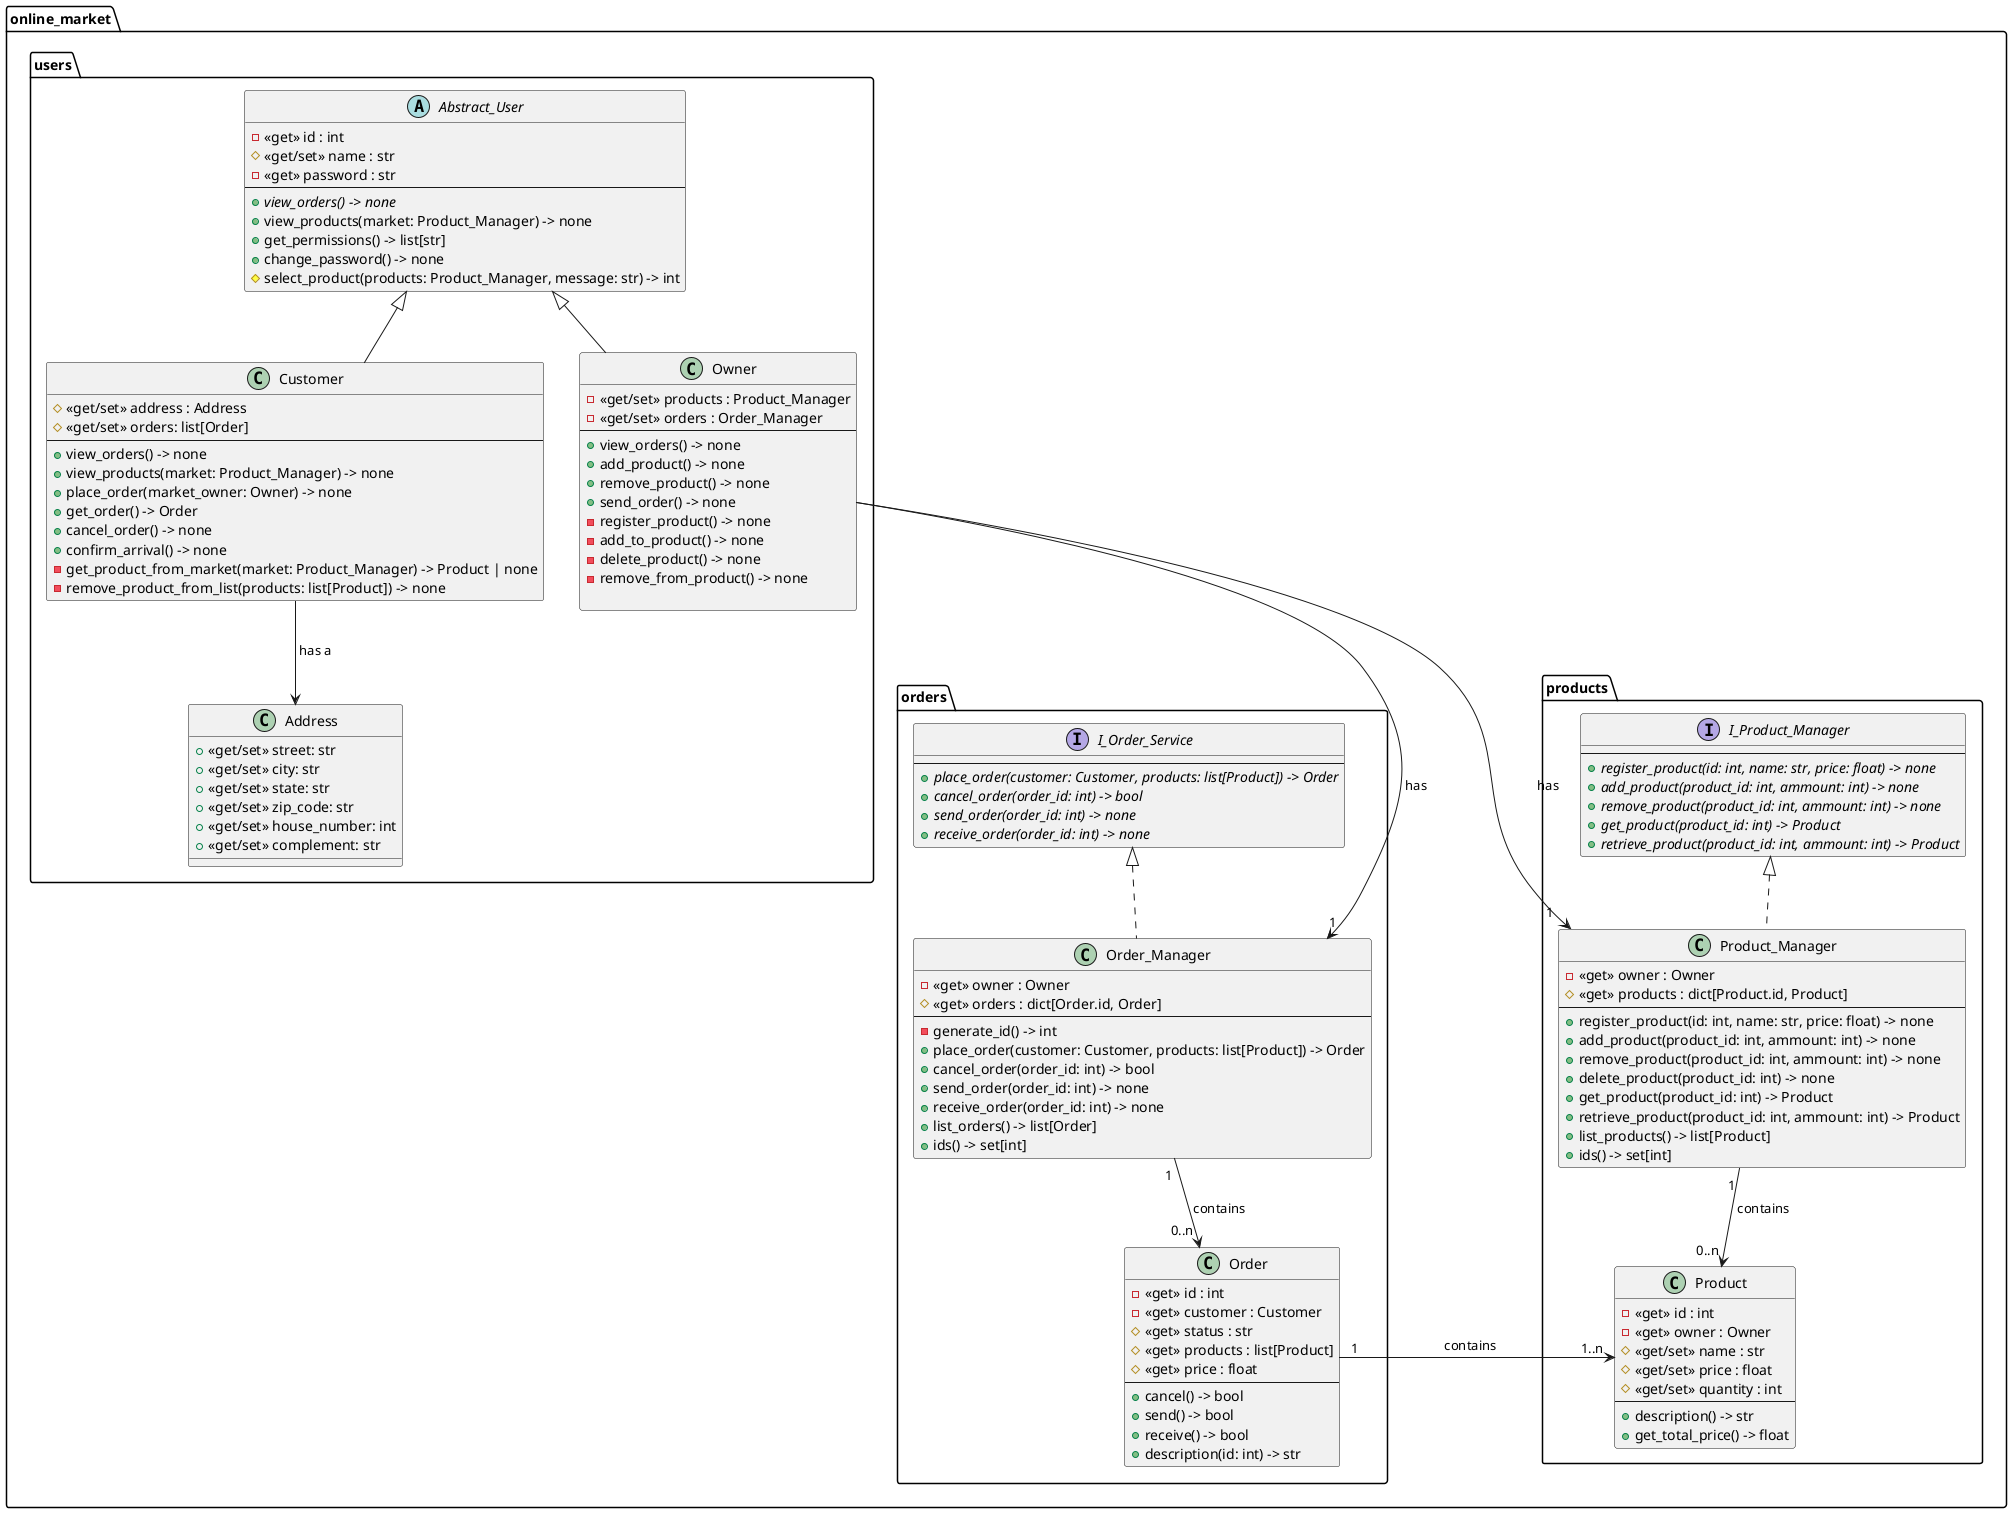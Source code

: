 @startuml online_market

package online_market {
    package orders {
        interface I_Order_Service {
            --
            + {abstract} place_order(customer: Customer, products: list[Product]) -> Order
            + {abstract} cancel_order(order_id: int) -> bool
            + {abstract} send_order(order_id: int) -> none
            + {abstract} receive_order(order_id: int) -> none
        }

        class Order_Manager {
            - «get» owner : Owner
            # «get» orders : dict[Order.id, Order]
            --
            - generate_id() -> int
            + place_order(customer: Customer, products: list[Product]) -> Order
            + cancel_order(order_id: int) -> bool
            + send_order(order_id: int) -> none
            + receive_order(order_id: int) -> none
            + list_orders() -> list[Order]
            + ids() -> set[int]
        }

        class Order {
            - «get» id : int
            - «get» customer : Customer
            # «get» status : str
            # «get» products : list[Product]
            # «get» price : float
            --
            + cancel() -> bool
            + send() -> bool
            + receive() -> bool
            + description(id: int) -> str
        }
        
    }

    package products {
        interface I_Product_Manager {
            --
            + {abstract} register_product(id: int, name: str, price: float) -> none
            + {abstract} add_product(product_id: int, ammount: int) -> none
            + {abstract} remove_product(product_id: int, ammount: int) -> none
            + {abstract} get_product(product_id: int) -> Product
            + {abstract} retrieve_product(product_id: int, ammount: int) -> Product
        }

        class Product_Manager {
            - «get» owner : Owner
            # «get» products : dict[Product.id, Product]
            --
            + register_product(id: int, name: str, price: float) -> none
            + add_product(product_id: int, ammount: int) -> none
            + remove_product(product_id: int, ammount: int) -> none
            + delete_product(product_id: int) -> none
            + get_product(product_id: int) -> Product
            + retrieve_product(product_id: int, ammount: int) -> Product
            + list_products() -> list[Product]
            + ids() -> set[int]
        }

        class Product {
            - «get» id : int
            - «get» owner : Owner
            # «get/set» name : str 
            # «get/set» price : float
            # «get/set» quantity : int
            --
            + description() -> str
            + get_total_price() -> float
        }
    }

    package users {
        abstract class Abstract_User {
            - «get» id : int
            # «get/set» name : str
            - «get» password : str 
            --
            + {abstract} view_orders() -> none
            + view_products(market: Product_Manager) -> none
            + get_permissions() -> list[str]
            + change_password() -> none
            # select_product(products: Product_Manager, message: str) -> int
        }

        class Owner {
            - «get/set» products : Product_Manager
            - «get/set» orders : Order_Manager
            --
            + view_orders() -> none
            + add_product() -> none
            + remove_product() -> none
            + send_order() -> none
            - register_product() -> none
            - add_to_product() -> none
            - delete_product() -> none
            - remove_from_product() -> none

        }

        class Customer {
            # «get/set» address : Address
            # «get/set» orders: list[Order]
            --
            + view_orders() -> none
            + view_products(market: Product_Manager) -> none
            + place_order(market_owner: Owner) -> none
            + get_order() -> Order
            + cancel_order() -> none
            + confirm_arrival() -> none
            - get_product_from_market(market: Product_Manager) -> Product | none
            - remove_product_from_list(products: list[Product]) -> none
        }

        class Address {
            + «get/set» street: str
            + «get/set» city: str
            + «get/set» state: str
            + «get/set» zip_code: str
            + «get/set» house_number: int
            + «get/set» complement: str
        }
    }
}

' orders
I_Order_Service <|.down. Order_Manager
Product " 1..n " <-right-- " 1 " Order : " contains     "

Order_Manager " 1 " -down-> " 0..n " Order : " contains "

' products
I_Product_Manager <|.down. Product_Manager

Product_Manager " 1 " -down-> " 0..n " Product : " contains "

' users
Abstract_User <|-- Owner
Abstract_User <|-- Customer

Owner -down--> " 1 " Order_Manager : " has "
Owner -down--> " 1 " Product_Manager : " has "
Customer -down-> Address : " has a "


@enduml